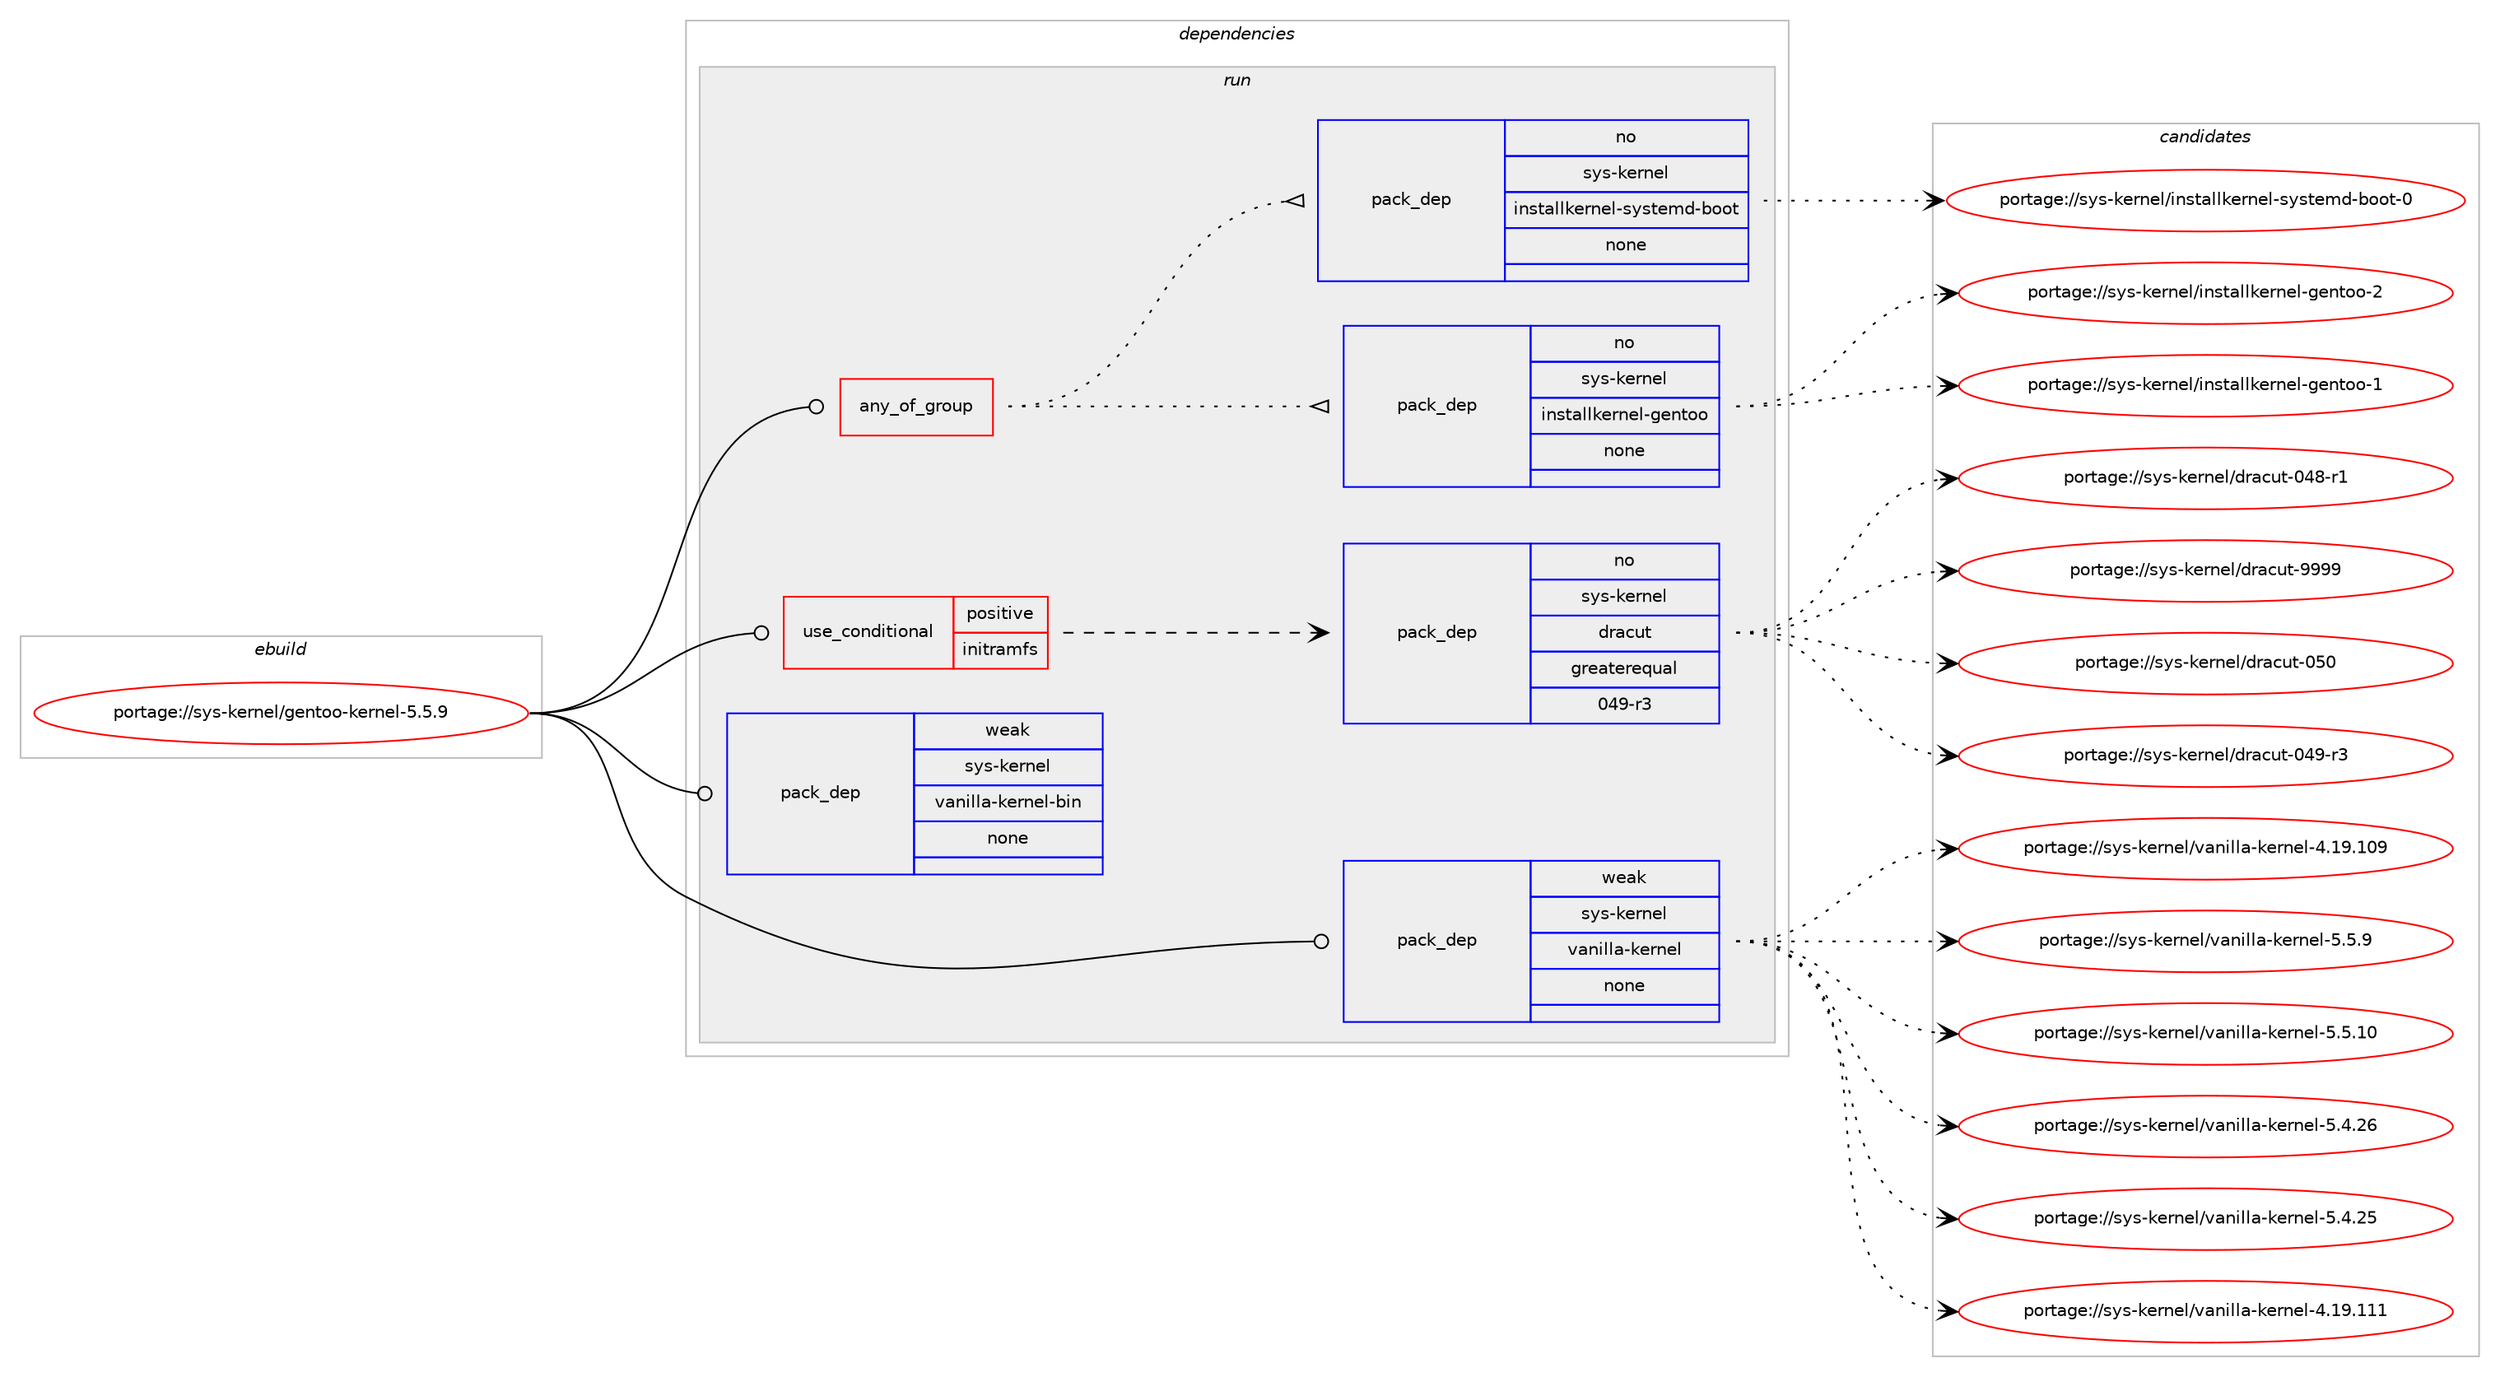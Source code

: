 digraph prolog {

# *************
# Graph options
# *************

newrank=true;
concentrate=true;
compound=true;
graph [rankdir=LR,fontname=Helvetica,fontsize=10,ranksep=1.5];#, ranksep=2.5, nodesep=0.2];
edge  [arrowhead=vee];
node  [fontname=Helvetica,fontsize=10];

# **********
# The ebuild
# **********

subgraph cluster_leftcol {
color=gray;
rank=same;
label=<<i>ebuild</i>>;
id [label="portage://sys-kernel/gentoo-kernel-5.5.9", color=red, width=4, href="../sys-kernel/gentoo-kernel-5.5.9.svg"];
}

# ****************
# The dependencies
# ****************

subgraph cluster_midcol {
color=gray;
label=<<i>dependencies</i>>;
subgraph cluster_compile {
fillcolor="#eeeeee";
style=filled;
label=<<i>compile</i>>;
}
subgraph cluster_compileandrun {
fillcolor="#eeeeee";
style=filled;
label=<<i>compile and run</i>>;
}
subgraph cluster_run {
fillcolor="#eeeeee";
style=filled;
label=<<i>run</i>>;
subgraph any290 {
dependency9882 [label=<<TABLE BORDER="0" CELLBORDER="1" CELLSPACING="0" CELLPADDING="4"><TR><TD CELLPADDING="10">any_of_group</TD></TR></TABLE>>, shape=none, color=red];subgraph pack8081 {
dependency9883 [label=<<TABLE BORDER="0" CELLBORDER="1" CELLSPACING="0" CELLPADDING="4" WIDTH="220"><TR><TD ROWSPAN="6" CELLPADDING="30">pack_dep</TD></TR><TR><TD WIDTH="110">no</TD></TR><TR><TD>sys-kernel</TD></TR><TR><TD>installkernel-gentoo</TD></TR><TR><TD>none</TD></TR><TR><TD></TD></TR></TABLE>>, shape=none, color=blue];
}
dependency9882:e -> dependency9883:w [weight=20,style="dotted",arrowhead="oinv"];
subgraph pack8082 {
dependency9884 [label=<<TABLE BORDER="0" CELLBORDER="1" CELLSPACING="0" CELLPADDING="4" WIDTH="220"><TR><TD ROWSPAN="6" CELLPADDING="30">pack_dep</TD></TR><TR><TD WIDTH="110">no</TD></TR><TR><TD>sys-kernel</TD></TR><TR><TD>installkernel-systemd-boot</TD></TR><TR><TD>none</TD></TR><TR><TD></TD></TR></TABLE>>, shape=none, color=blue];
}
dependency9882:e -> dependency9884:w [weight=20,style="dotted",arrowhead="oinv"];
}
id:e -> dependency9882:w [weight=20,style="solid",arrowhead="odot"];
subgraph cond1509 {
dependency9885 [label=<<TABLE BORDER="0" CELLBORDER="1" CELLSPACING="0" CELLPADDING="4"><TR><TD ROWSPAN="3" CELLPADDING="10">use_conditional</TD></TR><TR><TD>positive</TD></TR><TR><TD>initramfs</TD></TR></TABLE>>, shape=none, color=red];
subgraph pack8083 {
dependency9886 [label=<<TABLE BORDER="0" CELLBORDER="1" CELLSPACING="0" CELLPADDING="4" WIDTH="220"><TR><TD ROWSPAN="6" CELLPADDING="30">pack_dep</TD></TR><TR><TD WIDTH="110">no</TD></TR><TR><TD>sys-kernel</TD></TR><TR><TD>dracut</TD></TR><TR><TD>greaterequal</TD></TR><TR><TD>049-r3</TD></TR></TABLE>>, shape=none, color=blue];
}
dependency9885:e -> dependency9886:w [weight=20,style="dashed",arrowhead="vee"];
}
id:e -> dependency9885:w [weight=20,style="solid",arrowhead="odot"];
subgraph pack8084 {
dependency9887 [label=<<TABLE BORDER="0" CELLBORDER="1" CELLSPACING="0" CELLPADDING="4" WIDTH="220"><TR><TD ROWSPAN="6" CELLPADDING="30">pack_dep</TD></TR><TR><TD WIDTH="110">weak</TD></TR><TR><TD>sys-kernel</TD></TR><TR><TD>vanilla-kernel</TD></TR><TR><TD>none</TD></TR><TR><TD></TD></TR></TABLE>>, shape=none, color=blue];
}
id:e -> dependency9887:w [weight=20,style="solid",arrowhead="odot"];
subgraph pack8085 {
dependency9888 [label=<<TABLE BORDER="0" CELLBORDER="1" CELLSPACING="0" CELLPADDING="4" WIDTH="220"><TR><TD ROWSPAN="6" CELLPADDING="30">pack_dep</TD></TR><TR><TD WIDTH="110">weak</TD></TR><TR><TD>sys-kernel</TD></TR><TR><TD>vanilla-kernel-bin</TD></TR><TR><TD>none</TD></TR><TR><TD></TD></TR></TABLE>>, shape=none, color=blue];
}
id:e -> dependency9888:w [weight=20,style="solid",arrowhead="odot"];
}
}

# **************
# The candidates
# **************

subgraph cluster_choices {
rank=same;
color=gray;
label=<<i>candidates</i>>;

subgraph choice8081 {
color=black;
nodesep=1;
choice115121115451071011141101011084710511011511697108108107101114110101108451031011101161111114550 [label="portage://sys-kernel/installkernel-gentoo-2", color=red, width=4,href="../sys-kernel/installkernel-gentoo-2.svg"];
choice115121115451071011141101011084710511011511697108108107101114110101108451031011101161111114549 [label="portage://sys-kernel/installkernel-gentoo-1", color=red, width=4,href="../sys-kernel/installkernel-gentoo-1.svg"];
dependency9883:e -> choice115121115451071011141101011084710511011511697108108107101114110101108451031011101161111114550:w [style=dotted,weight="100"];
dependency9883:e -> choice115121115451071011141101011084710511011511697108108107101114110101108451031011101161111114549:w [style=dotted,weight="100"];
}
subgraph choice8082 {
color=black;
nodesep=1;
choice1151211154510710111411010110847105110115116971081081071011141101011084511512111511610110910045981111111164548 [label="portage://sys-kernel/installkernel-systemd-boot-0", color=red, width=4,href="../sys-kernel/installkernel-systemd-boot-0.svg"];
dependency9884:e -> choice1151211154510710111411010110847105110115116971081081071011141101011084511512111511610110910045981111111164548:w [style=dotted,weight="100"];
}
subgraph choice8083 {
color=black;
nodesep=1;
choice115121115451071011141101011084710011497991171164557575757 [label="portage://sys-kernel/dracut-9999", color=red, width=4,href="../sys-kernel/dracut-9999.svg"];
choice1151211154510710111411010110847100114979911711645485348 [label="portage://sys-kernel/dracut-050", color=red, width=4,href="../sys-kernel/dracut-050.svg"];
choice11512111545107101114110101108471001149799117116454852574511451 [label="portage://sys-kernel/dracut-049-r3", color=red, width=4,href="../sys-kernel/dracut-049-r3.svg"];
choice11512111545107101114110101108471001149799117116454852564511449 [label="portage://sys-kernel/dracut-048-r1", color=red, width=4,href="../sys-kernel/dracut-048-r1.svg"];
dependency9886:e -> choice115121115451071011141101011084710011497991171164557575757:w [style=dotted,weight="100"];
dependency9886:e -> choice1151211154510710111411010110847100114979911711645485348:w [style=dotted,weight="100"];
dependency9886:e -> choice11512111545107101114110101108471001149799117116454852574511451:w [style=dotted,weight="100"];
dependency9886:e -> choice11512111545107101114110101108471001149799117116454852564511449:w [style=dotted,weight="100"];
}
subgraph choice8084 {
color=black;
nodesep=1;
choice1151211154510710111411010110847118971101051081089745107101114110101108455346534657 [label="portage://sys-kernel/vanilla-kernel-5.5.9", color=red, width=4,href="../sys-kernel/vanilla-kernel-5.5.9.svg"];
choice115121115451071011141101011084711897110105108108974510710111411010110845534653464948 [label="portage://sys-kernel/vanilla-kernel-5.5.10", color=red, width=4,href="../sys-kernel/vanilla-kernel-5.5.10.svg"];
choice115121115451071011141101011084711897110105108108974510710111411010110845534652465054 [label="portage://sys-kernel/vanilla-kernel-5.4.26", color=red, width=4,href="../sys-kernel/vanilla-kernel-5.4.26.svg"];
choice115121115451071011141101011084711897110105108108974510710111411010110845534652465053 [label="portage://sys-kernel/vanilla-kernel-5.4.25", color=red, width=4,href="../sys-kernel/vanilla-kernel-5.4.25.svg"];
choice1151211154510710111411010110847118971101051081089745107101114110101108455246495746494949 [label="portage://sys-kernel/vanilla-kernel-4.19.111", color=red, width=4,href="../sys-kernel/vanilla-kernel-4.19.111.svg"];
choice1151211154510710111411010110847118971101051081089745107101114110101108455246495746494857 [label="portage://sys-kernel/vanilla-kernel-4.19.109", color=red, width=4,href="../sys-kernel/vanilla-kernel-4.19.109.svg"];
dependency9887:e -> choice1151211154510710111411010110847118971101051081089745107101114110101108455346534657:w [style=dotted,weight="100"];
dependency9887:e -> choice115121115451071011141101011084711897110105108108974510710111411010110845534653464948:w [style=dotted,weight="100"];
dependency9887:e -> choice115121115451071011141101011084711897110105108108974510710111411010110845534652465054:w [style=dotted,weight="100"];
dependency9887:e -> choice115121115451071011141101011084711897110105108108974510710111411010110845534652465053:w [style=dotted,weight="100"];
dependency9887:e -> choice1151211154510710111411010110847118971101051081089745107101114110101108455246495746494949:w [style=dotted,weight="100"];
dependency9887:e -> choice1151211154510710111411010110847118971101051081089745107101114110101108455246495746494857:w [style=dotted,weight="100"];
}
subgraph choice8085 {
color=black;
nodesep=1;
}
}

}
